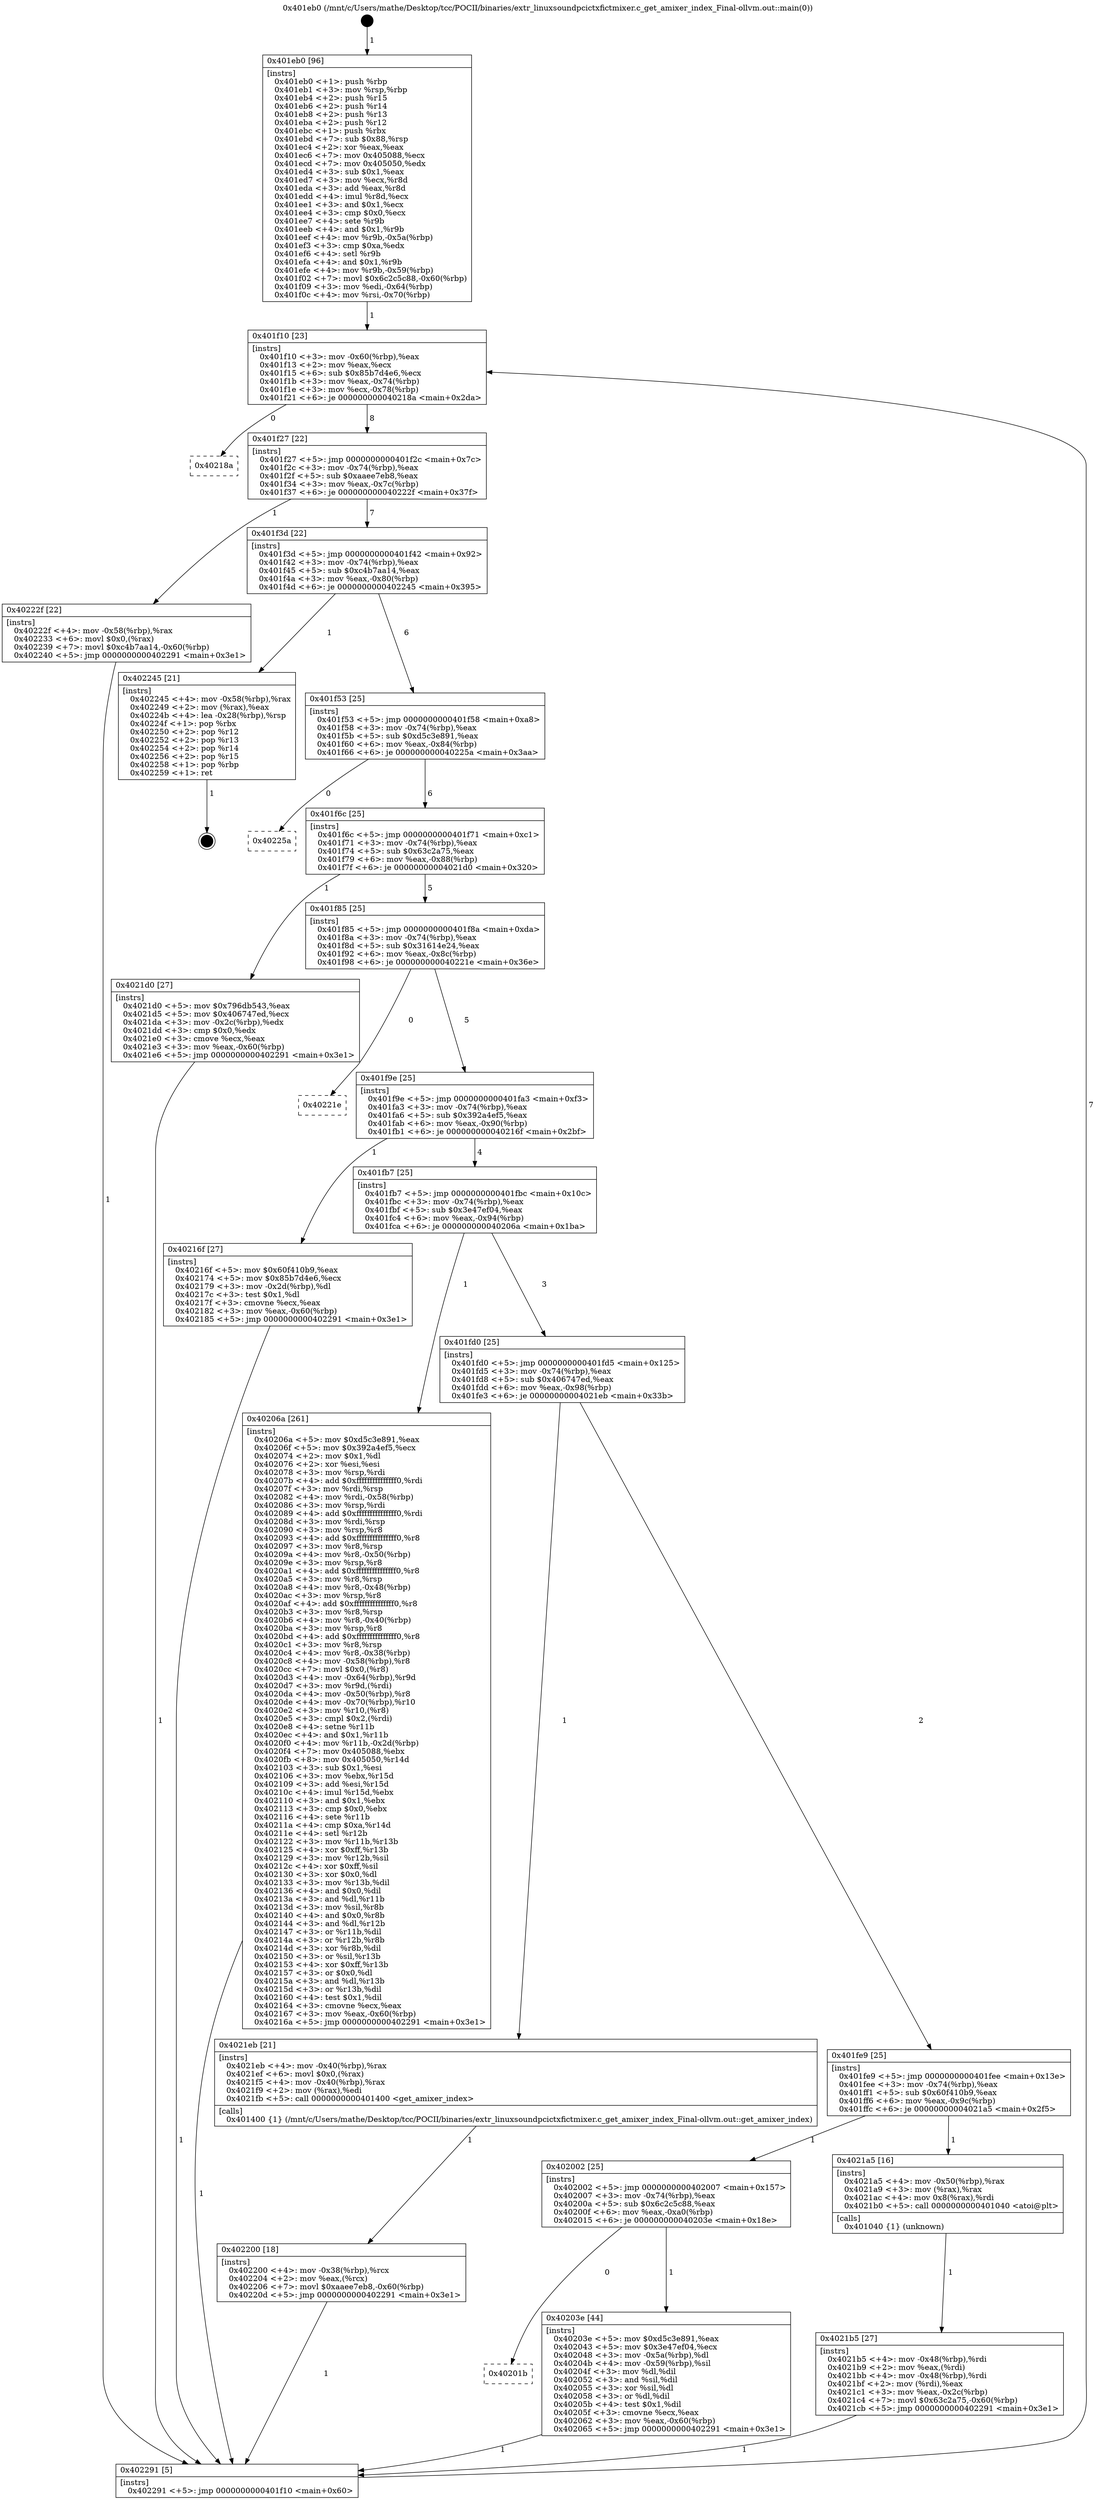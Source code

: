 digraph "0x401eb0" {
  label = "0x401eb0 (/mnt/c/Users/mathe/Desktop/tcc/POCII/binaries/extr_linuxsoundpcictxfictmixer.c_get_amixer_index_Final-ollvm.out::main(0))"
  labelloc = "t"
  node[shape=record]

  Entry [label="",width=0.3,height=0.3,shape=circle,fillcolor=black,style=filled]
  "0x401f10" [label="{
     0x401f10 [23]\l
     | [instrs]\l
     &nbsp;&nbsp;0x401f10 \<+3\>: mov -0x60(%rbp),%eax\l
     &nbsp;&nbsp;0x401f13 \<+2\>: mov %eax,%ecx\l
     &nbsp;&nbsp;0x401f15 \<+6\>: sub $0x85b7d4e6,%ecx\l
     &nbsp;&nbsp;0x401f1b \<+3\>: mov %eax,-0x74(%rbp)\l
     &nbsp;&nbsp;0x401f1e \<+3\>: mov %ecx,-0x78(%rbp)\l
     &nbsp;&nbsp;0x401f21 \<+6\>: je 000000000040218a \<main+0x2da\>\l
  }"]
  "0x40218a" [label="{
     0x40218a\l
  }", style=dashed]
  "0x401f27" [label="{
     0x401f27 [22]\l
     | [instrs]\l
     &nbsp;&nbsp;0x401f27 \<+5\>: jmp 0000000000401f2c \<main+0x7c\>\l
     &nbsp;&nbsp;0x401f2c \<+3\>: mov -0x74(%rbp),%eax\l
     &nbsp;&nbsp;0x401f2f \<+5\>: sub $0xaaee7eb8,%eax\l
     &nbsp;&nbsp;0x401f34 \<+3\>: mov %eax,-0x7c(%rbp)\l
     &nbsp;&nbsp;0x401f37 \<+6\>: je 000000000040222f \<main+0x37f\>\l
  }"]
  Exit [label="",width=0.3,height=0.3,shape=circle,fillcolor=black,style=filled,peripheries=2]
  "0x40222f" [label="{
     0x40222f [22]\l
     | [instrs]\l
     &nbsp;&nbsp;0x40222f \<+4\>: mov -0x58(%rbp),%rax\l
     &nbsp;&nbsp;0x402233 \<+6\>: movl $0x0,(%rax)\l
     &nbsp;&nbsp;0x402239 \<+7\>: movl $0xc4b7aa14,-0x60(%rbp)\l
     &nbsp;&nbsp;0x402240 \<+5\>: jmp 0000000000402291 \<main+0x3e1\>\l
  }"]
  "0x401f3d" [label="{
     0x401f3d [22]\l
     | [instrs]\l
     &nbsp;&nbsp;0x401f3d \<+5\>: jmp 0000000000401f42 \<main+0x92\>\l
     &nbsp;&nbsp;0x401f42 \<+3\>: mov -0x74(%rbp),%eax\l
     &nbsp;&nbsp;0x401f45 \<+5\>: sub $0xc4b7aa14,%eax\l
     &nbsp;&nbsp;0x401f4a \<+3\>: mov %eax,-0x80(%rbp)\l
     &nbsp;&nbsp;0x401f4d \<+6\>: je 0000000000402245 \<main+0x395\>\l
  }"]
  "0x402200" [label="{
     0x402200 [18]\l
     | [instrs]\l
     &nbsp;&nbsp;0x402200 \<+4\>: mov -0x38(%rbp),%rcx\l
     &nbsp;&nbsp;0x402204 \<+2\>: mov %eax,(%rcx)\l
     &nbsp;&nbsp;0x402206 \<+7\>: movl $0xaaee7eb8,-0x60(%rbp)\l
     &nbsp;&nbsp;0x40220d \<+5\>: jmp 0000000000402291 \<main+0x3e1\>\l
  }"]
  "0x402245" [label="{
     0x402245 [21]\l
     | [instrs]\l
     &nbsp;&nbsp;0x402245 \<+4\>: mov -0x58(%rbp),%rax\l
     &nbsp;&nbsp;0x402249 \<+2\>: mov (%rax),%eax\l
     &nbsp;&nbsp;0x40224b \<+4\>: lea -0x28(%rbp),%rsp\l
     &nbsp;&nbsp;0x40224f \<+1\>: pop %rbx\l
     &nbsp;&nbsp;0x402250 \<+2\>: pop %r12\l
     &nbsp;&nbsp;0x402252 \<+2\>: pop %r13\l
     &nbsp;&nbsp;0x402254 \<+2\>: pop %r14\l
     &nbsp;&nbsp;0x402256 \<+2\>: pop %r15\l
     &nbsp;&nbsp;0x402258 \<+1\>: pop %rbp\l
     &nbsp;&nbsp;0x402259 \<+1\>: ret\l
  }"]
  "0x401f53" [label="{
     0x401f53 [25]\l
     | [instrs]\l
     &nbsp;&nbsp;0x401f53 \<+5\>: jmp 0000000000401f58 \<main+0xa8\>\l
     &nbsp;&nbsp;0x401f58 \<+3\>: mov -0x74(%rbp),%eax\l
     &nbsp;&nbsp;0x401f5b \<+5\>: sub $0xd5c3e891,%eax\l
     &nbsp;&nbsp;0x401f60 \<+6\>: mov %eax,-0x84(%rbp)\l
     &nbsp;&nbsp;0x401f66 \<+6\>: je 000000000040225a \<main+0x3aa\>\l
  }"]
  "0x4021b5" [label="{
     0x4021b5 [27]\l
     | [instrs]\l
     &nbsp;&nbsp;0x4021b5 \<+4\>: mov -0x48(%rbp),%rdi\l
     &nbsp;&nbsp;0x4021b9 \<+2\>: mov %eax,(%rdi)\l
     &nbsp;&nbsp;0x4021bb \<+4\>: mov -0x48(%rbp),%rdi\l
     &nbsp;&nbsp;0x4021bf \<+2\>: mov (%rdi),%eax\l
     &nbsp;&nbsp;0x4021c1 \<+3\>: mov %eax,-0x2c(%rbp)\l
     &nbsp;&nbsp;0x4021c4 \<+7\>: movl $0x63c2a75,-0x60(%rbp)\l
     &nbsp;&nbsp;0x4021cb \<+5\>: jmp 0000000000402291 \<main+0x3e1\>\l
  }"]
  "0x40225a" [label="{
     0x40225a\l
  }", style=dashed]
  "0x401f6c" [label="{
     0x401f6c [25]\l
     | [instrs]\l
     &nbsp;&nbsp;0x401f6c \<+5\>: jmp 0000000000401f71 \<main+0xc1\>\l
     &nbsp;&nbsp;0x401f71 \<+3\>: mov -0x74(%rbp),%eax\l
     &nbsp;&nbsp;0x401f74 \<+5\>: sub $0x63c2a75,%eax\l
     &nbsp;&nbsp;0x401f79 \<+6\>: mov %eax,-0x88(%rbp)\l
     &nbsp;&nbsp;0x401f7f \<+6\>: je 00000000004021d0 \<main+0x320\>\l
  }"]
  "0x401eb0" [label="{
     0x401eb0 [96]\l
     | [instrs]\l
     &nbsp;&nbsp;0x401eb0 \<+1\>: push %rbp\l
     &nbsp;&nbsp;0x401eb1 \<+3\>: mov %rsp,%rbp\l
     &nbsp;&nbsp;0x401eb4 \<+2\>: push %r15\l
     &nbsp;&nbsp;0x401eb6 \<+2\>: push %r14\l
     &nbsp;&nbsp;0x401eb8 \<+2\>: push %r13\l
     &nbsp;&nbsp;0x401eba \<+2\>: push %r12\l
     &nbsp;&nbsp;0x401ebc \<+1\>: push %rbx\l
     &nbsp;&nbsp;0x401ebd \<+7\>: sub $0x88,%rsp\l
     &nbsp;&nbsp;0x401ec4 \<+2\>: xor %eax,%eax\l
     &nbsp;&nbsp;0x401ec6 \<+7\>: mov 0x405088,%ecx\l
     &nbsp;&nbsp;0x401ecd \<+7\>: mov 0x405050,%edx\l
     &nbsp;&nbsp;0x401ed4 \<+3\>: sub $0x1,%eax\l
     &nbsp;&nbsp;0x401ed7 \<+3\>: mov %ecx,%r8d\l
     &nbsp;&nbsp;0x401eda \<+3\>: add %eax,%r8d\l
     &nbsp;&nbsp;0x401edd \<+4\>: imul %r8d,%ecx\l
     &nbsp;&nbsp;0x401ee1 \<+3\>: and $0x1,%ecx\l
     &nbsp;&nbsp;0x401ee4 \<+3\>: cmp $0x0,%ecx\l
     &nbsp;&nbsp;0x401ee7 \<+4\>: sete %r9b\l
     &nbsp;&nbsp;0x401eeb \<+4\>: and $0x1,%r9b\l
     &nbsp;&nbsp;0x401eef \<+4\>: mov %r9b,-0x5a(%rbp)\l
     &nbsp;&nbsp;0x401ef3 \<+3\>: cmp $0xa,%edx\l
     &nbsp;&nbsp;0x401ef6 \<+4\>: setl %r9b\l
     &nbsp;&nbsp;0x401efa \<+4\>: and $0x1,%r9b\l
     &nbsp;&nbsp;0x401efe \<+4\>: mov %r9b,-0x59(%rbp)\l
     &nbsp;&nbsp;0x401f02 \<+7\>: movl $0x6c2c5c88,-0x60(%rbp)\l
     &nbsp;&nbsp;0x401f09 \<+3\>: mov %edi,-0x64(%rbp)\l
     &nbsp;&nbsp;0x401f0c \<+4\>: mov %rsi,-0x70(%rbp)\l
  }"]
  "0x4021d0" [label="{
     0x4021d0 [27]\l
     | [instrs]\l
     &nbsp;&nbsp;0x4021d0 \<+5\>: mov $0x796db543,%eax\l
     &nbsp;&nbsp;0x4021d5 \<+5\>: mov $0x406747ed,%ecx\l
     &nbsp;&nbsp;0x4021da \<+3\>: mov -0x2c(%rbp),%edx\l
     &nbsp;&nbsp;0x4021dd \<+3\>: cmp $0x0,%edx\l
     &nbsp;&nbsp;0x4021e0 \<+3\>: cmove %ecx,%eax\l
     &nbsp;&nbsp;0x4021e3 \<+3\>: mov %eax,-0x60(%rbp)\l
     &nbsp;&nbsp;0x4021e6 \<+5\>: jmp 0000000000402291 \<main+0x3e1\>\l
  }"]
  "0x401f85" [label="{
     0x401f85 [25]\l
     | [instrs]\l
     &nbsp;&nbsp;0x401f85 \<+5\>: jmp 0000000000401f8a \<main+0xda\>\l
     &nbsp;&nbsp;0x401f8a \<+3\>: mov -0x74(%rbp),%eax\l
     &nbsp;&nbsp;0x401f8d \<+5\>: sub $0x31614e24,%eax\l
     &nbsp;&nbsp;0x401f92 \<+6\>: mov %eax,-0x8c(%rbp)\l
     &nbsp;&nbsp;0x401f98 \<+6\>: je 000000000040221e \<main+0x36e\>\l
  }"]
  "0x402291" [label="{
     0x402291 [5]\l
     | [instrs]\l
     &nbsp;&nbsp;0x402291 \<+5\>: jmp 0000000000401f10 \<main+0x60\>\l
  }"]
  "0x40221e" [label="{
     0x40221e\l
  }", style=dashed]
  "0x401f9e" [label="{
     0x401f9e [25]\l
     | [instrs]\l
     &nbsp;&nbsp;0x401f9e \<+5\>: jmp 0000000000401fa3 \<main+0xf3\>\l
     &nbsp;&nbsp;0x401fa3 \<+3\>: mov -0x74(%rbp),%eax\l
     &nbsp;&nbsp;0x401fa6 \<+5\>: sub $0x392a4ef5,%eax\l
     &nbsp;&nbsp;0x401fab \<+6\>: mov %eax,-0x90(%rbp)\l
     &nbsp;&nbsp;0x401fb1 \<+6\>: je 000000000040216f \<main+0x2bf\>\l
  }"]
  "0x40201b" [label="{
     0x40201b\l
  }", style=dashed]
  "0x40216f" [label="{
     0x40216f [27]\l
     | [instrs]\l
     &nbsp;&nbsp;0x40216f \<+5\>: mov $0x60f410b9,%eax\l
     &nbsp;&nbsp;0x402174 \<+5\>: mov $0x85b7d4e6,%ecx\l
     &nbsp;&nbsp;0x402179 \<+3\>: mov -0x2d(%rbp),%dl\l
     &nbsp;&nbsp;0x40217c \<+3\>: test $0x1,%dl\l
     &nbsp;&nbsp;0x40217f \<+3\>: cmovne %ecx,%eax\l
     &nbsp;&nbsp;0x402182 \<+3\>: mov %eax,-0x60(%rbp)\l
     &nbsp;&nbsp;0x402185 \<+5\>: jmp 0000000000402291 \<main+0x3e1\>\l
  }"]
  "0x401fb7" [label="{
     0x401fb7 [25]\l
     | [instrs]\l
     &nbsp;&nbsp;0x401fb7 \<+5\>: jmp 0000000000401fbc \<main+0x10c\>\l
     &nbsp;&nbsp;0x401fbc \<+3\>: mov -0x74(%rbp),%eax\l
     &nbsp;&nbsp;0x401fbf \<+5\>: sub $0x3e47ef04,%eax\l
     &nbsp;&nbsp;0x401fc4 \<+6\>: mov %eax,-0x94(%rbp)\l
     &nbsp;&nbsp;0x401fca \<+6\>: je 000000000040206a \<main+0x1ba\>\l
  }"]
  "0x40203e" [label="{
     0x40203e [44]\l
     | [instrs]\l
     &nbsp;&nbsp;0x40203e \<+5\>: mov $0xd5c3e891,%eax\l
     &nbsp;&nbsp;0x402043 \<+5\>: mov $0x3e47ef04,%ecx\l
     &nbsp;&nbsp;0x402048 \<+3\>: mov -0x5a(%rbp),%dl\l
     &nbsp;&nbsp;0x40204b \<+4\>: mov -0x59(%rbp),%sil\l
     &nbsp;&nbsp;0x40204f \<+3\>: mov %dl,%dil\l
     &nbsp;&nbsp;0x402052 \<+3\>: and %sil,%dil\l
     &nbsp;&nbsp;0x402055 \<+3\>: xor %sil,%dl\l
     &nbsp;&nbsp;0x402058 \<+3\>: or %dl,%dil\l
     &nbsp;&nbsp;0x40205b \<+4\>: test $0x1,%dil\l
     &nbsp;&nbsp;0x40205f \<+3\>: cmovne %ecx,%eax\l
     &nbsp;&nbsp;0x402062 \<+3\>: mov %eax,-0x60(%rbp)\l
     &nbsp;&nbsp;0x402065 \<+5\>: jmp 0000000000402291 \<main+0x3e1\>\l
  }"]
  "0x40206a" [label="{
     0x40206a [261]\l
     | [instrs]\l
     &nbsp;&nbsp;0x40206a \<+5\>: mov $0xd5c3e891,%eax\l
     &nbsp;&nbsp;0x40206f \<+5\>: mov $0x392a4ef5,%ecx\l
     &nbsp;&nbsp;0x402074 \<+2\>: mov $0x1,%dl\l
     &nbsp;&nbsp;0x402076 \<+2\>: xor %esi,%esi\l
     &nbsp;&nbsp;0x402078 \<+3\>: mov %rsp,%rdi\l
     &nbsp;&nbsp;0x40207b \<+4\>: add $0xfffffffffffffff0,%rdi\l
     &nbsp;&nbsp;0x40207f \<+3\>: mov %rdi,%rsp\l
     &nbsp;&nbsp;0x402082 \<+4\>: mov %rdi,-0x58(%rbp)\l
     &nbsp;&nbsp;0x402086 \<+3\>: mov %rsp,%rdi\l
     &nbsp;&nbsp;0x402089 \<+4\>: add $0xfffffffffffffff0,%rdi\l
     &nbsp;&nbsp;0x40208d \<+3\>: mov %rdi,%rsp\l
     &nbsp;&nbsp;0x402090 \<+3\>: mov %rsp,%r8\l
     &nbsp;&nbsp;0x402093 \<+4\>: add $0xfffffffffffffff0,%r8\l
     &nbsp;&nbsp;0x402097 \<+3\>: mov %r8,%rsp\l
     &nbsp;&nbsp;0x40209a \<+4\>: mov %r8,-0x50(%rbp)\l
     &nbsp;&nbsp;0x40209e \<+3\>: mov %rsp,%r8\l
     &nbsp;&nbsp;0x4020a1 \<+4\>: add $0xfffffffffffffff0,%r8\l
     &nbsp;&nbsp;0x4020a5 \<+3\>: mov %r8,%rsp\l
     &nbsp;&nbsp;0x4020a8 \<+4\>: mov %r8,-0x48(%rbp)\l
     &nbsp;&nbsp;0x4020ac \<+3\>: mov %rsp,%r8\l
     &nbsp;&nbsp;0x4020af \<+4\>: add $0xfffffffffffffff0,%r8\l
     &nbsp;&nbsp;0x4020b3 \<+3\>: mov %r8,%rsp\l
     &nbsp;&nbsp;0x4020b6 \<+4\>: mov %r8,-0x40(%rbp)\l
     &nbsp;&nbsp;0x4020ba \<+3\>: mov %rsp,%r8\l
     &nbsp;&nbsp;0x4020bd \<+4\>: add $0xfffffffffffffff0,%r8\l
     &nbsp;&nbsp;0x4020c1 \<+3\>: mov %r8,%rsp\l
     &nbsp;&nbsp;0x4020c4 \<+4\>: mov %r8,-0x38(%rbp)\l
     &nbsp;&nbsp;0x4020c8 \<+4\>: mov -0x58(%rbp),%r8\l
     &nbsp;&nbsp;0x4020cc \<+7\>: movl $0x0,(%r8)\l
     &nbsp;&nbsp;0x4020d3 \<+4\>: mov -0x64(%rbp),%r9d\l
     &nbsp;&nbsp;0x4020d7 \<+3\>: mov %r9d,(%rdi)\l
     &nbsp;&nbsp;0x4020da \<+4\>: mov -0x50(%rbp),%r8\l
     &nbsp;&nbsp;0x4020de \<+4\>: mov -0x70(%rbp),%r10\l
     &nbsp;&nbsp;0x4020e2 \<+3\>: mov %r10,(%r8)\l
     &nbsp;&nbsp;0x4020e5 \<+3\>: cmpl $0x2,(%rdi)\l
     &nbsp;&nbsp;0x4020e8 \<+4\>: setne %r11b\l
     &nbsp;&nbsp;0x4020ec \<+4\>: and $0x1,%r11b\l
     &nbsp;&nbsp;0x4020f0 \<+4\>: mov %r11b,-0x2d(%rbp)\l
     &nbsp;&nbsp;0x4020f4 \<+7\>: mov 0x405088,%ebx\l
     &nbsp;&nbsp;0x4020fb \<+8\>: mov 0x405050,%r14d\l
     &nbsp;&nbsp;0x402103 \<+3\>: sub $0x1,%esi\l
     &nbsp;&nbsp;0x402106 \<+3\>: mov %ebx,%r15d\l
     &nbsp;&nbsp;0x402109 \<+3\>: add %esi,%r15d\l
     &nbsp;&nbsp;0x40210c \<+4\>: imul %r15d,%ebx\l
     &nbsp;&nbsp;0x402110 \<+3\>: and $0x1,%ebx\l
     &nbsp;&nbsp;0x402113 \<+3\>: cmp $0x0,%ebx\l
     &nbsp;&nbsp;0x402116 \<+4\>: sete %r11b\l
     &nbsp;&nbsp;0x40211a \<+4\>: cmp $0xa,%r14d\l
     &nbsp;&nbsp;0x40211e \<+4\>: setl %r12b\l
     &nbsp;&nbsp;0x402122 \<+3\>: mov %r11b,%r13b\l
     &nbsp;&nbsp;0x402125 \<+4\>: xor $0xff,%r13b\l
     &nbsp;&nbsp;0x402129 \<+3\>: mov %r12b,%sil\l
     &nbsp;&nbsp;0x40212c \<+4\>: xor $0xff,%sil\l
     &nbsp;&nbsp;0x402130 \<+3\>: xor $0x0,%dl\l
     &nbsp;&nbsp;0x402133 \<+3\>: mov %r13b,%dil\l
     &nbsp;&nbsp;0x402136 \<+4\>: and $0x0,%dil\l
     &nbsp;&nbsp;0x40213a \<+3\>: and %dl,%r11b\l
     &nbsp;&nbsp;0x40213d \<+3\>: mov %sil,%r8b\l
     &nbsp;&nbsp;0x402140 \<+4\>: and $0x0,%r8b\l
     &nbsp;&nbsp;0x402144 \<+3\>: and %dl,%r12b\l
     &nbsp;&nbsp;0x402147 \<+3\>: or %r11b,%dil\l
     &nbsp;&nbsp;0x40214a \<+3\>: or %r12b,%r8b\l
     &nbsp;&nbsp;0x40214d \<+3\>: xor %r8b,%dil\l
     &nbsp;&nbsp;0x402150 \<+3\>: or %sil,%r13b\l
     &nbsp;&nbsp;0x402153 \<+4\>: xor $0xff,%r13b\l
     &nbsp;&nbsp;0x402157 \<+3\>: or $0x0,%dl\l
     &nbsp;&nbsp;0x40215a \<+3\>: and %dl,%r13b\l
     &nbsp;&nbsp;0x40215d \<+3\>: or %r13b,%dil\l
     &nbsp;&nbsp;0x402160 \<+4\>: test $0x1,%dil\l
     &nbsp;&nbsp;0x402164 \<+3\>: cmovne %ecx,%eax\l
     &nbsp;&nbsp;0x402167 \<+3\>: mov %eax,-0x60(%rbp)\l
     &nbsp;&nbsp;0x40216a \<+5\>: jmp 0000000000402291 \<main+0x3e1\>\l
  }"]
  "0x401fd0" [label="{
     0x401fd0 [25]\l
     | [instrs]\l
     &nbsp;&nbsp;0x401fd0 \<+5\>: jmp 0000000000401fd5 \<main+0x125\>\l
     &nbsp;&nbsp;0x401fd5 \<+3\>: mov -0x74(%rbp),%eax\l
     &nbsp;&nbsp;0x401fd8 \<+5\>: sub $0x406747ed,%eax\l
     &nbsp;&nbsp;0x401fdd \<+6\>: mov %eax,-0x98(%rbp)\l
     &nbsp;&nbsp;0x401fe3 \<+6\>: je 00000000004021eb \<main+0x33b\>\l
  }"]
  "0x402002" [label="{
     0x402002 [25]\l
     | [instrs]\l
     &nbsp;&nbsp;0x402002 \<+5\>: jmp 0000000000402007 \<main+0x157\>\l
     &nbsp;&nbsp;0x402007 \<+3\>: mov -0x74(%rbp),%eax\l
     &nbsp;&nbsp;0x40200a \<+5\>: sub $0x6c2c5c88,%eax\l
     &nbsp;&nbsp;0x40200f \<+6\>: mov %eax,-0xa0(%rbp)\l
     &nbsp;&nbsp;0x402015 \<+6\>: je 000000000040203e \<main+0x18e\>\l
  }"]
  "0x4021eb" [label="{
     0x4021eb [21]\l
     | [instrs]\l
     &nbsp;&nbsp;0x4021eb \<+4\>: mov -0x40(%rbp),%rax\l
     &nbsp;&nbsp;0x4021ef \<+6\>: movl $0x0,(%rax)\l
     &nbsp;&nbsp;0x4021f5 \<+4\>: mov -0x40(%rbp),%rax\l
     &nbsp;&nbsp;0x4021f9 \<+2\>: mov (%rax),%edi\l
     &nbsp;&nbsp;0x4021fb \<+5\>: call 0000000000401400 \<get_amixer_index\>\l
     | [calls]\l
     &nbsp;&nbsp;0x401400 \{1\} (/mnt/c/Users/mathe/Desktop/tcc/POCII/binaries/extr_linuxsoundpcictxfictmixer.c_get_amixer_index_Final-ollvm.out::get_amixer_index)\l
  }"]
  "0x401fe9" [label="{
     0x401fe9 [25]\l
     | [instrs]\l
     &nbsp;&nbsp;0x401fe9 \<+5\>: jmp 0000000000401fee \<main+0x13e\>\l
     &nbsp;&nbsp;0x401fee \<+3\>: mov -0x74(%rbp),%eax\l
     &nbsp;&nbsp;0x401ff1 \<+5\>: sub $0x60f410b9,%eax\l
     &nbsp;&nbsp;0x401ff6 \<+6\>: mov %eax,-0x9c(%rbp)\l
     &nbsp;&nbsp;0x401ffc \<+6\>: je 00000000004021a5 \<main+0x2f5\>\l
  }"]
  "0x4021a5" [label="{
     0x4021a5 [16]\l
     | [instrs]\l
     &nbsp;&nbsp;0x4021a5 \<+4\>: mov -0x50(%rbp),%rax\l
     &nbsp;&nbsp;0x4021a9 \<+3\>: mov (%rax),%rax\l
     &nbsp;&nbsp;0x4021ac \<+4\>: mov 0x8(%rax),%rdi\l
     &nbsp;&nbsp;0x4021b0 \<+5\>: call 0000000000401040 \<atoi@plt\>\l
     | [calls]\l
     &nbsp;&nbsp;0x401040 \{1\} (unknown)\l
  }"]
  Entry -> "0x401eb0" [label=" 1"]
  "0x401f10" -> "0x40218a" [label=" 0"]
  "0x401f10" -> "0x401f27" [label=" 8"]
  "0x402245" -> Exit [label=" 1"]
  "0x401f27" -> "0x40222f" [label=" 1"]
  "0x401f27" -> "0x401f3d" [label=" 7"]
  "0x40222f" -> "0x402291" [label=" 1"]
  "0x401f3d" -> "0x402245" [label=" 1"]
  "0x401f3d" -> "0x401f53" [label=" 6"]
  "0x402200" -> "0x402291" [label=" 1"]
  "0x401f53" -> "0x40225a" [label=" 0"]
  "0x401f53" -> "0x401f6c" [label=" 6"]
  "0x4021eb" -> "0x402200" [label=" 1"]
  "0x401f6c" -> "0x4021d0" [label=" 1"]
  "0x401f6c" -> "0x401f85" [label=" 5"]
  "0x4021b5" -> "0x402291" [label=" 1"]
  "0x401f85" -> "0x40221e" [label=" 0"]
  "0x401f85" -> "0x401f9e" [label=" 5"]
  "0x4021a5" -> "0x4021b5" [label=" 1"]
  "0x401f9e" -> "0x40216f" [label=" 1"]
  "0x401f9e" -> "0x401fb7" [label=" 4"]
  "0x40216f" -> "0x402291" [label=" 1"]
  "0x401fb7" -> "0x40206a" [label=" 1"]
  "0x401fb7" -> "0x401fd0" [label=" 3"]
  "0x40206a" -> "0x402291" [label=" 1"]
  "0x401fd0" -> "0x4021eb" [label=" 1"]
  "0x401fd0" -> "0x401fe9" [label=" 2"]
  "0x402291" -> "0x401f10" [label=" 7"]
  "0x401fe9" -> "0x4021a5" [label=" 1"]
  "0x401fe9" -> "0x402002" [label=" 1"]
  "0x4021d0" -> "0x402291" [label=" 1"]
  "0x402002" -> "0x40203e" [label=" 1"]
  "0x402002" -> "0x40201b" [label=" 0"]
  "0x40203e" -> "0x402291" [label=" 1"]
  "0x401eb0" -> "0x401f10" [label=" 1"]
}
